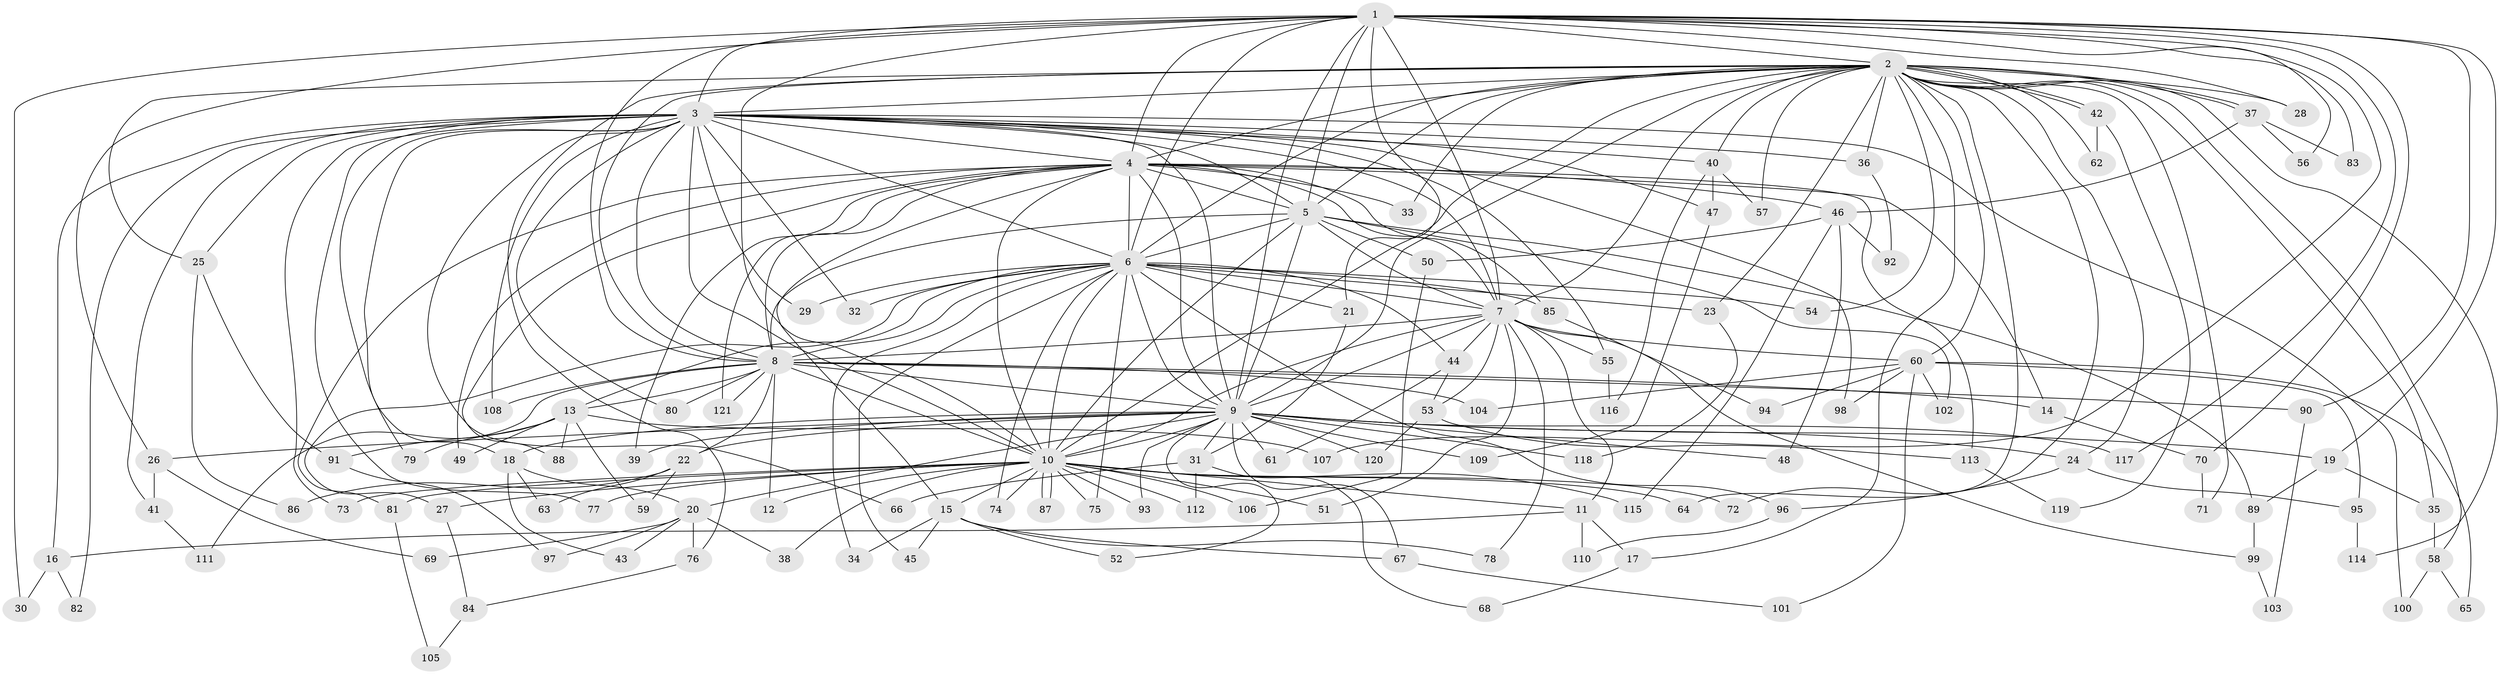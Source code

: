 // Generated by graph-tools (version 1.1) at 2025/49/03/09/25 03:49:34]
// undirected, 121 vertices, 267 edges
graph export_dot {
graph [start="1"]
  node [color=gray90,style=filled];
  1;
  2;
  3;
  4;
  5;
  6;
  7;
  8;
  9;
  10;
  11;
  12;
  13;
  14;
  15;
  16;
  17;
  18;
  19;
  20;
  21;
  22;
  23;
  24;
  25;
  26;
  27;
  28;
  29;
  30;
  31;
  32;
  33;
  34;
  35;
  36;
  37;
  38;
  39;
  40;
  41;
  42;
  43;
  44;
  45;
  46;
  47;
  48;
  49;
  50;
  51;
  52;
  53;
  54;
  55;
  56;
  57;
  58;
  59;
  60;
  61;
  62;
  63;
  64;
  65;
  66;
  67;
  68;
  69;
  70;
  71;
  72;
  73;
  74;
  75;
  76;
  77;
  78;
  79;
  80;
  81;
  82;
  83;
  84;
  85;
  86;
  87;
  88;
  89;
  90;
  91;
  92;
  93;
  94;
  95;
  96;
  97;
  98;
  99;
  100;
  101;
  102;
  103;
  104;
  105;
  106;
  107;
  108;
  109;
  110;
  111;
  112;
  113;
  114;
  115;
  116;
  117;
  118;
  119;
  120;
  121;
  1 -- 2;
  1 -- 3;
  1 -- 4;
  1 -- 5;
  1 -- 6;
  1 -- 7;
  1 -- 8;
  1 -- 9;
  1 -- 10;
  1 -- 19;
  1 -- 21;
  1 -- 26;
  1 -- 28;
  1 -- 30;
  1 -- 56;
  1 -- 70;
  1 -- 83;
  1 -- 90;
  1 -- 107;
  1 -- 117;
  2 -- 3;
  2 -- 4;
  2 -- 5;
  2 -- 6;
  2 -- 7;
  2 -- 8;
  2 -- 9;
  2 -- 10;
  2 -- 17;
  2 -- 23;
  2 -- 24;
  2 -- 25;
  2 -- 28;
  2 -- 33;
  2 -- 35;
  2 -- 36;
  2 -- 37;
  2 -- 37;
  2 -- 40;
  2 -- 42;
  2 -- 42;
  2 -- 54;
  2 -- 57;
  2 -- 58;
  2 -- 60;
  2 -- 62;
  2 -- 64;
  2 -- 71;
  2 -- 72;
  2 -- 76;
  2 -- 114;
  3 -- 4;
  3 -- 5;
  3 -- 6;
  3 -- 7;
  3 -- 8;
  3 -- 9;
  3 -- 10;
  3 -- 16;
  3 -- 18;
  3 -- 25;
  3 -- 29;
  3 -- 32;
  3 -- 36;
  3 -- 40;
  3 -- 41;
  3 -- 47;
  3 -- 55;
  3 -- 66;
  3 -- 73;
  3 -- 77;
  3 -- 79;
  3 -- 80;
  3 -- 82;
  3 -- 98;
  3 -- 100;
  3 -- 108;
  4 -- 5;
  4 -- 6;
  4 -- 7;
  4 -- 8;
  4 -- 9;
  4 -- 10;
  4 -- 14;
  4 -- 15;
  4 -- 33;
  4 -- 39;
  4 -- 46;
  4 -- 49;
  4 -- 81;
  4 -- 85;
  4 -- 88;
  4 -- 113;
  4 -- 121;
  5 -- 6;
  5 -- 7;
  5 -- 8;
  5 -- 9;
  5 -- 10;
  5 -- 50;
  5 -- 89;
  5 -- 102;
  6 -- 7;
  6 -- 8;
  6 -- 9;
  6 -- 10;
  6 -- 13;
  6 -- 21;
  6 -- 23;
  6 -- 27;
  6 -- 29;
  6 -- 32;
  6 -- 34;
  6 -- 44;
  6 -- 45;
  6 -- 54;
  6 -- 74;
  6 -- 75;
  6 -- 85;
  6 -- 96;
  7 -- 8;
  7 -- 9;
  7 -- 10;
  7 -- 11;
  7 -- 44;
  7 -- 51;
  7 -- 53;
  7 -- 55;
  7 -- 60;
  7 -- 78;
  7 -- 99;
  8 -- 9;
  8 -- 10;
  8 -- 12;
  8 -- 13;
  8 -- 14;
  8 -- 22;
  8 -- 80;
  8 -- 90;
  8 -- 104;
  8 -- 108;
  8 -- 111;
  8 -- 121;
  9 -- 10;
  9 -- 18;
  9 -- 19;
  9 -- 20;
  9 -- 22;
  9 -- 24;
  9 -- 26;
  9 -- 31;
  9 -- 39;
  9 -- 48;
  9 -- 52;
  9 -- 61;
  9 -- 67;
  9 -- 93;
  9 -- 109;
  9 -- 117;
  9 -- 118;
  9 -- 120;
  10 -- 11;
  10 -- 12;
  10 -- 15;
  10 -- 27;
  10 -- 38;
  10 -- 51;
  10 -- 64;
  10 -- 72;
  10 -- 73;
  10 -- 74;
  10 -- 75;
  10 -- 77;
  10 -- 81;
  10 -- 87;
  10 -- 87;
  10 -- 93;
  10 -- 106;
  10 -- 112;
  10 -- 115;
  11 -- 16;
  11 -- 17;
  11 -- 110;
  13 -- 49;
  13 -- 59;
  13 -- 79;
  13 -- 88;
  13 -- 91;
  13 -- 107;
  14 -- 70;
  15 -- 34;
  15 -- 45;
  15 -- 52;
  15 -- 67;
  15 -- 78;
  16 -- 30;
  16 -- 82;
  17 -- 68;
  18 -- 20;
  18 -- 43;
  18 -- 63;
  19 -- 35;
  19 -- 89;
  20 -- 38;
  20 -- 43;
  20 -- 69;
  20 -- 76;
  20 -- 97;
  21 -- 31;
  22 -- 59;
  22 -- 63;
  22 -- 86;
  23 -- 118;
  24 -- 95;
  24 -- 96;
  25 -- 86;
  25 -- 91;
  26 -- 41;
  26 -- 69;
  27 -- 84;
  31 -- 66;
  31 -- 68;
  31 -- 112;
  35 -- 58;
  36 -- 92;
  37 -- 46;
  37 -- 56;
  37 -- 83;
  40 -- 47;
  40 -- 57;
  40 -- 116;
  41 -- 111;
  42 -- 62;
  42 -- 119;
  44 -- 53;
  44 -- 61;
  46 -- 48;
  46 -- 50;
  46 -- 92;
  46 -- 115;
  47 -- 109;
  50 -- 106;
  53 -- 113;
  53 -- 120;
  55 -- 116;
  58 -- 65;
  58 -- 100;
  60 -- 65;
  60 -- 94;
  60 -- 95;
  60 -- 98;
  60 -- 101;
  60 -- 102;
  60 -- 104;
  67 -- 101;
  70 -- 71;
  76 -- 84;
  81 -- 105;
  84 -- 105;
  85 -- 94;
  89 -- 99;
  90 -- 103;
  91 -- 97;
  95 -- 114;
  96 -- 110;
  99 -- 103;
  113 -- 119;
}
